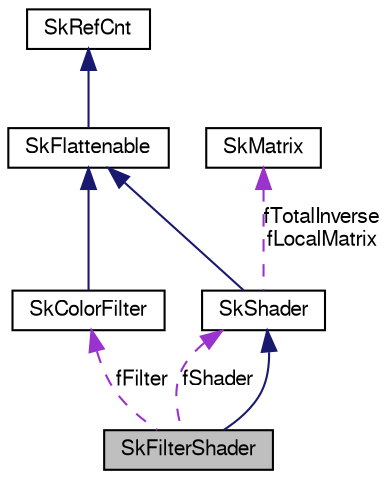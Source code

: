 digraph G
{
  edge [fontname="FreeSans",fontsize="10",labelfontname="FreeSans",labelfontsize="10"];
  node [fontname="FreeSans",fontsize="10",shape=record];
  Node1 [label="SkFilterShader",height=0.2,width=0.4,color="black", fillcolor="grey75", style="filled" fontcolor="black"];
  Node2 -> Node1 [dir=back,color="midnightblue",fontsize="10",style="solid",fontname="FreeSans"];
  Node2 [label="SkShader",height=0.2,width=0.4,color="black", fillcolor="white", style="filled",URL="$class_sk_shader.html"];
  Node3 -> Node2 [dir=back,color="midnightblue",fontsize="10",style="solid",fontname="FreeSans"];
  Node3 [label="SkFlattenable",height=0.2,width=0.4,color="black", fillcolor="white", style="filled",URL="$class_sk_flattenable.html"];
  Node4 -> Node3 [dir=back,color="midnightblue",fontsize="10",style="solid",fontname="FreeSans"];
  Node4 [label="SkRefCnt",height=0.2,width=0.4,color="black", fillcolor="white", style="filled",URL="$class_sk_ref_cnt.html"];
  Node5 -> Node2 [dir=back,color="darkorchid3",fontsize="10",style="dashed",label="fTotalInverse\nfLocalMatrix",fontname="FreeSans"];
  Node5 [label="SkMatrix",height=0.2,width=0.4,color="black", fillcolor="white", style="filled",URL="$class_sk_matrix.html"];
  Node6 -> Node1 [dir=back,color="darkorchid3",fontsize="10",style="dashed",label="fFilter",fontname="FreeSans"];
  Node6 [label="SkColorFilter",height=0.2,width=0.4,color="black", fillcolor="white", style="filled",URL="$class_sk_color_filter.html"];
  Node3 -> Node6 [dir=back,color="midnightblue",fontsize="10",style="solid",fontname="FreeSans"];
  Node2 -> Node1 [dir=back,color="darkorchid3",fontsize="10",style="dashed",label="fShader",fontname="FreeSans"];
}
